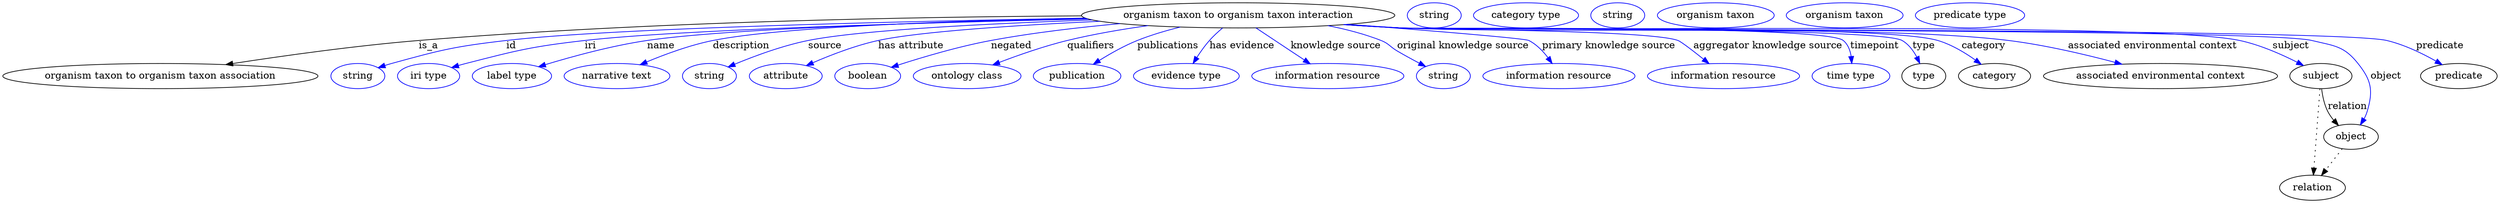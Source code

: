 digraph {
	graph [bb="0,0,3557.5,283"];
	node [label="\N"];
	"organism taxon to organism taxon interaction"	[height=0.5,
		label="organism taxon to organism taxon interaction",
		pos="1760.9,265",
		width=6.2106];
	"organism taxon to organism taxon association"	[height=0.5,
		pos="224.88,178",
		width=6.2467];
	"organism taxon to organism taxon interaction" -> "organism taxon to organism taxon association"	[label=is_a,
		lp="606.88,221.5",
		pos="e,317.98,194.41 1537.4,264.27 1302,262.92 920.79,256.11 592.88,229 503.13,221.58 401.76,207.37 328.17,195.99"];
	id	[color=blue,
		height=0.5,
		label=string,
		pos="505.88,178",
		width=1.0652];
	"organism taxon to organism taxon interaction" -> id	[color=blue,
		label=id,
		lp="724.88,221.5",
		pos="e,534.86,190.01 1542.9,260.91 1285.1,256.52 871.69,246.93 717.88,229 644.03,220.39 625.55,215.79 553.88,196 550.77,195.14 547.57,\
194.18 544.37,193.17",
		style=solid];
	iri	[color=blue,
		height=0.5,
		label="iri type",
		pos="606.88,178",
		width=1.2277];
	"organism taxon to organism taxon interaction" -> iri	[color=blue,
		label=iri,
		lp="837.88,221.5",
		pos="e,639.78,190.22 1546.8,259.78 1315.9,254.54 963.4,244.38 829.88,229 753.42,220.19 734.43,215.12 659.88,196 656.5,195.13 653.02,194.17 \
649.54,193.16",
		style=solid];
	name	[color=blue,
		height=0.5,
		label="label type",
		pos="725.88,178",
		width=1.5707];
	"organism taxon to organism taxon interaction" -> name	[color=blue,
		label=name,
		lp="938.88,221.5",
		pos="e,763.84,191.39 1545.3,260.23 1336.5,255.63 1035,246.26 918.88,229 868.59,221.53 812.48,206.17 773.78,194.44",
		style=solid];
	description	[color=blue,
		height=0.5,
		label="narrative text",
		pos="875.88,178",
		width=2.0943];
	"organism taxon to organism taxon interaction" -> description	[color=blue,
		label=description,
		lp="1052.4,221.5",
		pos="e,908.59,194.25 1542.1,261.15 1358,257.38 1109.5,248.74 1011.9,229 979.38,222.43 944.29,209.37 917.9,198.24",
		style=solid];
	source	[color=blue,
		height=0.5,
		label=string,
		pos="1007.9,178",
		width=1.0652];
	"organism taxon to organism taxon interaction" -> source	[color=blue,
		label=source,
		lp="1171.9,221.5",
		pos="e,1034.3,191.04 1552.4,258.4 1405.7,253.25 1222.7,244.09 1147.9,229 1111.3,221.63 1071.4,206.65 1043.6,195",
		style=solid];
	"has attribute"	[color=blue,
		height=0.5,
		label=attribute,
		pos="1115.9,178",
		width=1.4443];
	"organism taxon to organism taxon interaction" -> "has attribute"	[color=blue,
		label="has attribute",
		lp="1293.9,221.5",
		pos="e,1145,193 1563.1,256.56 1444.5,250.92 1305.6,241.91 1246.9,229 1214.7,221.94 1180,208.38 1154.4,197.17",
		style=solid];
	negated	[color=blue,
		height=0.5,
		label=boolean,
		pos="1232.9,178",
		width=1.2999];
	"organism taxon to organism taxon interaction" -> negated	[color=blue,
		label=negated,
		lp="1436.9,221.5",
		pos="e,1266.3,190.6 1592.2,253.13 1533.5,247.81 1467.5,240.07 1407.9,229 1362.2,220.52 1311.3,205.29 1276.2,193.86",
		style=solid];
	qualifiers	[color=blue,
		height=0.5,
		label="ontology class",
		pos="1373.9,178",
		width=2.1304];
	"organism taxon to organism taxon interaction" -> qualifiers	[color=blue,
		label=qualifiers,
		lp="1550.4,221.5",
		pos="e,1410.3,193.95 1632.1,250.28 1594.6,245.01 1553.9,238.03 1516.9,229 1483.7,220.91 1447.5,208.18 1419.8,197.59",
		style=solid];
	publications	[color=blue,
		height=0.5,
		label=publication,
		pos="1530.9,178",
		width=1.7332];
	"organism taxon to organism taxon interaction" -> publications	[color=blue,
		label=publications,
		lp="1660.9,221.5",
		pos="e,1554,194.94 1678.1,248.2 1657.7,243.14 1636.2,236.78 1616.9,229 1598.1,221.46 1578.5,210.36 1562.8,200.54",
		style=solid];
	"has evidence"	[color=blue,
		height=0.5,
		label="evidence type",
		pos="1686.9,178",
		width=2.0943];
	"organism taxon to organism taxon interaction" -> "has evidence"	[color=blue,
		label="has evidence",
		lp="1766.4,221.5",
		pos="e,1696.5,196.05 1738.6,246.9 1732.2,241.51 1725.5,235.31 1719.9,229 1713.3,221.56 1707,212.72 1701.8,204.55",
		style=solid];
	"knowledge source"	[color=blue,
		height=0.5,
		label="information resource",
		pos="1888.9,178",
		width=3.015];
	"organism taxon to organism taxon interaction" -> "knowledge source"	[color=blue,
		label="knowledge source",
		lp="1900.4,221.5",
		pos="e,1863.8,195.54 1786.2,247.08 1800.7,237.38 1819.3,224.99 1835.9,214 1842.1,209.85 1848.8,205.43 1855.2,201.18",
		style=solid];
	"original knowledge source"	[color=blue,
		height=0.5,
		label=string,
		pos="2053.9,178",
		width=1.0652];
	"organism taxon to organism taxon interaction" -> "original knowledge source"	[color=blue,
		label="original knowledge source",
		lp="2081.9,221.5",
		pos="e,2028.5,191.77 1889,250.24 1914.7,245.21 1941,238.35 1964.9,229 1976.2,224.54 1977.4,220.2 1987.9,214 1998,208.05 2009.2,201.94 \
2019.4,196.52",
		style=solid];
	"primary knowledge source"	[color=blue,
		height=0.5,
		label="information resource",
		pos="2218.9,178",
		width=3.015];
	"organism taxon to organism taxon interaction" -> "primary knowledge source"	[color=blue,
		label="primary knowledge source",
		lp="2289.9,221.5",
		pos="e,2209.2,196 1917.5,252.15 2032.6,243.23 2169.9,232.04 2175.9,229 2186.8,223.42 2196.1,213.74 2203.3,204.38",
		style=solid];
	"aggregator knowledge source"	[color=blue,
		height=0.5,
		label="information resource",
		pos="2453.9,178",
		width=3.015];
	"organism taxon to organism taxon interaction" -> "aggregator knowledge source"	[color=blue,
		label="aggregator knowledge source",
		lp="2517.4,221.5",
		pos="e,2433.3,195.86 1916.6,252.05 1942.4,250.24 1968.9,248.48 1993.9,247 2037.7,244.4 2347.6,244.09 2388.9,229 2393.2,227.41 2410,214.48 \
2425.4,202.18",
		style=solid];
	timepoint	[color=blue,
		height=0.5,
		label="time type",
		pos="2635.9,178",
		width=1.5346];
	"organism taxon to organism taxon interaction" -> timepoint	[color=blue,
		label=timepoint,
		lp="2669.9,221.5",
		pos="e,2637,196.09 1914,251.85 1940.6,250.02 1968.1,248.31 1993.9,247 2028.9,245.22 2597.9,251.36 2624.9,229 2631.6,223.44 2634.8,214.8 \
2636.2,206.25",
		style=solid];
	type	[height=0.5,
		pos="2739.9,178",
		width=0.86659];
	"organism taxon to organism taxon interaction" -> type	[color=blue,
		label=type,
		lp="2739.9,221.5",
		pos="e,2734.2,196.11 1913.4,251.82 1940.2,249.98 1967.9,248.28 1993.9,247 2033.6,245.05 2674.4,248.76 2708.9,229 2718.1,223.72 2724.9,\
214.49 2729.8,205.39",
		style=solid];
	category	[height=0.5,
		pos="2840.9,178",
		width=1.4263];
	"organism taxon to organism taxon interaction" -> category	[color=blue,
		label=category,
		lp="2825.4,221.5",
		pos="e,2821.7,194.96 1913.1,251.81 1940,249.96 1967.7,248.26 1993.9,247 2078.9,242.9 2678.3,253.2 2759.9,229 2779.2,223.27 2798.5,211.64 \
2813.4,201.03",
		style=solid];
	"associated environmental context"	[height=0.5,
		pos="3076.9,178",
		width=4.6399];
	"organism taxon to organism taxon interaction" -> "associated environmental context"	[color=blue,
		label="associated environmental context",
		lp="3065.4,221.5",
		pos="e,3022,195.03 1912.8,251.77 1939.8,249.92 1967.6,248.23 1993.9,247 2186.4,237.99 2669.7,252.86 2860.9,229 2912.4,222.57 2969.7,209.02 \
3012.3,197.64",
		style=solid];
	subject	[height=0.5,
		pos="3305.9,178",
		width=1.2277];
	"organism taxon to organism taxon interaction" -> subject	[color=blue,
		label=subject,
		lp="3262.9,221.5",
		pos="e,3281,193.12 1911.8,251.71 1939.1,249.85 1967.3,248.17 1993.9,247 2126.7,241.16 3059.9,256.84 3189.9,229 3218.8,222.81 3249.4,209.28 \
3271.9,197.86",
		style=solid];
	object	[height=0.5,
		pos="3348.9,91",
		width=1.0832];
	"organism taxon to organism taxon interaction" -> object	[color=blue,
		label=object,
		lp="3398.9,178",
		pos="e,3362.3,108.09 1911.8,251.68 1939.1,249.83 1967.3,248.15 1993.9,247 2066,243.87 3222.8,246.07 3292.9,229 3324.7,221.24 3338.5,221.67 \
3358.9,196 3378.3,171.57 3380.8,156.9 3371.9,127 3370.8,123.55 3369.4,120.13 3367.6,116.85",
		style=solid];
	predicate	[height=0.5,
		pos="3502.9,178",
		width=1.5165];
	"organism taxon to organism taxon interaction" -> predicate	[color=blue,
		label=predicate,
		lp="3475.9,221.5",
		pos="e,3479,194.33 1911.5,251.68 1938.9,249.82 1967.2,248.14 1993.9,247 2071.9,243.66 3323.9,246.99 3399.9,229 3424.8,223.11 3450.6,210.52 \
3470.2,199.44",
		style=solid];
	association_type	[color=blue,
		height=0.5,
		label=string,
		pos="2040.9,265",
		width=1.0652];
	association_category	[color=blue,
		height=0.5,
		label="category type",
		pos="2171.9,265",
		width=2.0762];
	"organism taxon to organism taxon interaction_associated environmental context"	[color=blue,
		height=0.5,
		label=string,
		pos="2302.9,265",
		width=1.0652];
	subject -> object	[label=relation,
		lp="3343.9,134.5",
		pos="e,3331,107.23 3307,159.55 3308.2,149.57 3310.7,137.07 3315.9,127 3318.1,122.68 3321,118.52 3324.2,114.66"];
	relation	[height=0.5,
		pos="3293.9,18",
		width=1.2999];
	subject -> relation	[pos="e,3295.2,36.188 3304.6,159.79 3302.5,132.48 3298.4,78.994 3296,46.38",
		style=dotted];
	"organism taxon to organism taxon interaction_subject"	[color=blue,
		height=0.5,
		label="organism taxon",
		pos="2442.9,265",
		width=2.3109];
	object -> relation	[pos="e,3306.7,35.54 3336.4,73.889 3329.5,64.939 3320.7,53.617 3312.9,43.584",
		style=dotted];
	"organism taxon to organism taxon interaction_object"	[color=blue,
		height=0.5,
		label="organism taxon",
		pos="2626.9,265",
		width=2.3109];
	"organism taxon to organism taxon interaction_predicate"	[color=blue,
		height=0.5,
		label="predicate type",
		pos="2805.9,265",
		width=2.1665];
}
